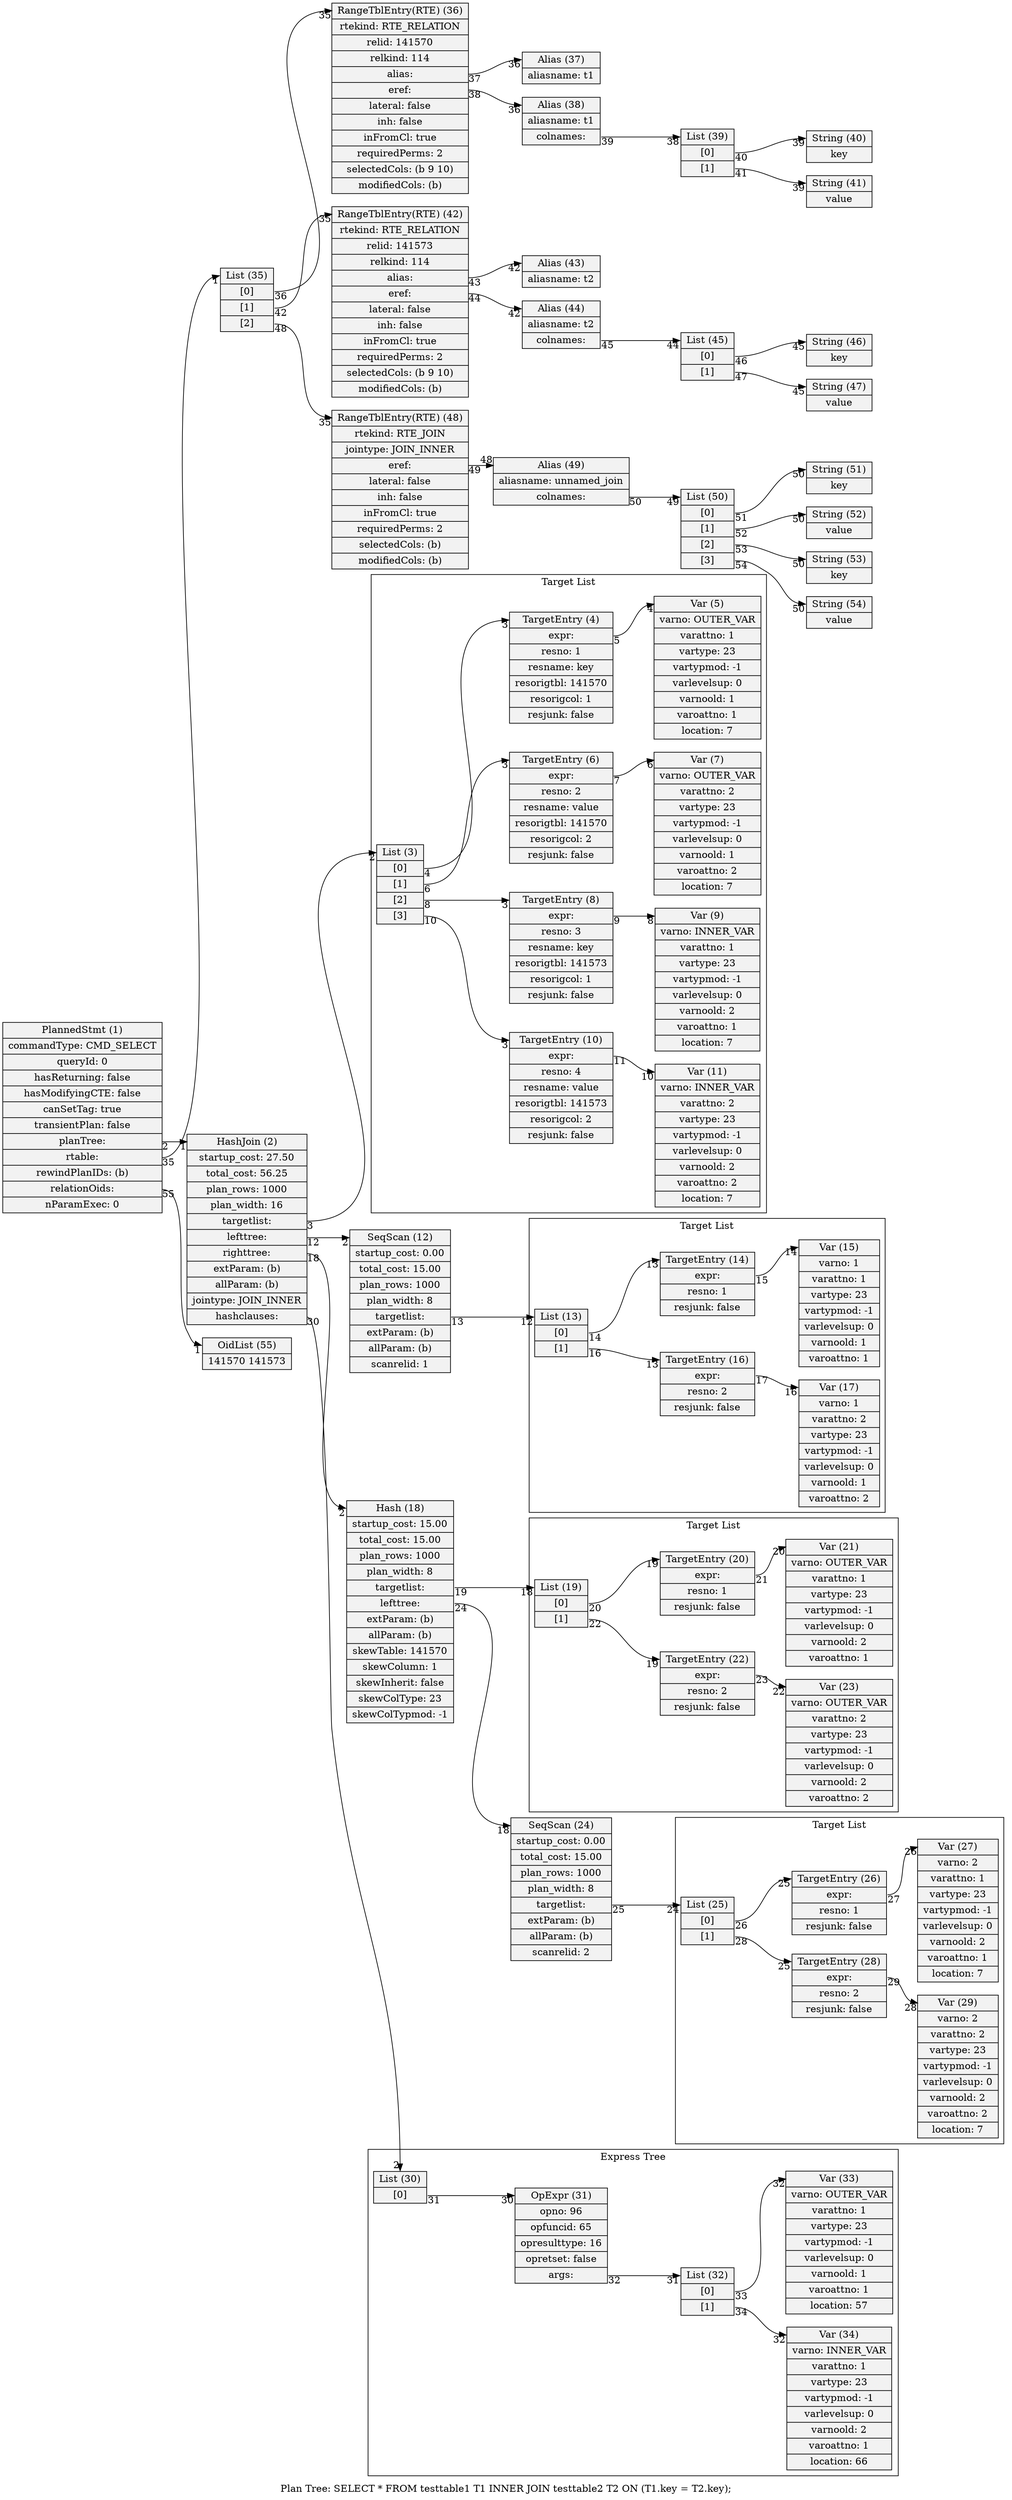 digraph {
graph [rankdir = "LR", label = "Plan Tree: SELECT * FROM testtable1 T1 INNER JOIN testtable2 T2 ON (T1.key = T2.key);"]
node  [shape=record,style=filled,fillcolor=gray95]
edge  [arrowtail=empty]
37[label = "<head> Alias (37)|aliasname: t1"]
43[label = "<head> Alias (43)|aliasname: t2"]
38[label = "<head> Alias (38)|aliasname: t1|<colnames> colnames: "]
40[label = "<head> String (40)|key"]
39[label = "<head> List (39)|<1> [0]|<2> [1]"]
41[label = "<head> String (41)|value"]
44[label = "<head> Alias (44)|aliasname: t2|<colnames> colnames: "]
46[label = "<head> String (46)|key"]
45[label = "<head> List (45)|<1> [0]|<2> [1]"]
47[label = "<head> String (47)|value"]
51[label = "<head> String (51)|key"]
52[label = "<head> String (52)|value"]
53[label = "<head> String (53)|key"]
54[label = "<head> String (54)|value"]
49[label = "<head> Alias (49)|aliasname: unnamed_join|<colnames> colnames: "]
50[label = "<head> List (50)|<1> [0]|<2> [1]|<3> [2]|<4> [3]"]
12[label = "<head> SeqScan (12)|startup_cost: 0.00|total_cost: 15.00|plan_rows: 1000|plan_width: 8|<targetlist> targetlist: |extParam: (b)|allParam: (b)|scanrelid: 1"]
24[label = "<head> SeqScan (24)|startup_cost: 0.00|total_cost: 15.00|plan_rows: 1000|plan_width: 8|<targetlist> targetlist: |extParam: (b)|allParam: (b)|scanrelid: 2"]
18[label = "<head> Hash (18)|startup_cost: 15.00|total_cost: 15.00|plan_rows: 1000|plan_width: 8|<targetlist> targetlist: |<lefttree> lefttree: |extParam: (b)|allParam: (b)|skewTable: 141570|skewColumn: 1|skewInherit: false|skewColType: 23|skewColTypmod: -1"]
2[label = "<head> HashJoin (2)|startup_cost: 27.50|total_cost: 56.25|plan_rows: 1000|plan_width: 16|<targetlist> targetlist: |<lefttree> lefttree: |<righttree> righttree: |extParam: (b)|allParam: (b)|jointype: JOIN_INNER|<hashclauses> hashclauses: "]
36[label = "<head> RangeTblEntry(RTE) (36)|rtekind: RTE_RELATION|relid: 141570|relkind: 114|<alias> alias: |<eref> eref: |lateral: false|inh: false|inFromCl: true|requiredPerms: 2|selectedCols: (b 9 10)|modifiedCols: (b)"]
35[label = "<head> List (35)|<1> [0]|<2> [1]|<3> [2]"]
55[label = "<head> OidList (55)|141570 141573 "]
42[label = "<head> RangeTblEntry(RTE) (42)|rtekind: RTE_RELATION|relid: 141573|relkind: 114|<alias> alias: |<eref> eref: |lateral: false|inh: false|inFromCl: true|requiredPerms: 2|selectedCols: (b 9 10)|modifiedCols: (b)"]
48[label = "<head> RangeTblEntry(RTE) (48)|rtekind: RTE_JOIN|jointype: JOIN_INNER|<eref> eref: |lateral: false|inh: false|inFromCl: true|requiredPerms: 2|selectedCols: (b)|modifiedCols: (b)"]
1[label = "<head> PlannedStmt (1)|commandType: CMD_SELECT|queryId: 0|hasReturning: false|hasModifyingCTE: false|canSetTag: true|transientPlan: false|<planTree> planTree: |<rtable> rtable: |rewindPlanIDs: (b)|<relationOids> relationOids: |nParamExec: 0"]

38:colnames -> 39:head [headlabel = "38", taillabel = "39"]
39:1 -> 40:head [headlabel = "39", taillabel = "40"]
39:2 -> 41:head [headlabel = "39", taillabel = "41"]
44:colnames -> 45:head [headlabel = "44", taillabel = "45"]
45:1 -> 46:head [headlabel = "45", taillabel = "46"]
45:2 -> 47:head [headlabel = "45", taillabel = "47"]
49:colnames -> 50:head [headlabel = "49", taillabel = "50"]
50:1 -> 51:head [headlabel = "50", taillabel = "51"]
50:2 -> 52:head [headlabel = "50", taillabel = "52"]
50:3 -> 53:head [headlabel = "50", taillabel = "53"]
50:4 -> 54:head [headlabel = "50", taillabel = "54"]
12:targetlist -> 13:head [headlabel = "12", taillabel = "13"]
24:targetlist -> 25:head [headlabel = "24", taillabel = "25"]
18:lefttree -> 24:head [headlabel = "18", taillabel = "24"]
18:targetlist -> 19:head [headlabel = "18", taillabel = "19"]
2:lefttree -> 12:head [headlabel = "2", taillabel = "12"]
2:righttree -> 18:head [headlabel = "2", taillabel = "18"]
2:targetlist -> 3:head [headlabel = "2", taillabel = "3"]
2:hashclauses -> 30:head [headlabel = "2", taillabel = "30"]
36:alias -> 37:head [headlabel = "36", taillabel = "37"]
36:eref -> 38:head [headlabel = "36", taillabel = "38"]
35:1 -> 36:head [headlabel = "35", taillabel = "36"]
35:2 -> 42:head [headlabel = "35", taillabel = "42"]
35:3 -> 48:head [headlabel = "35", taillabel = "48"]
42:alias -> 43:head [headlabel = "42", taillabel = "43"]
42:eref -> 44:head [headlabel = "42", taillabel = "44"]
48:eref -> 49:head [headlabel = "48", taillabel = "49"]
1:planTree -> 2:head [headlabel = "1", taillabel = "2"]
1:rtable -> 35:head [headlabel = "1", taillabel = "35"]
1:relationOids -> 55:head [headlabel = "1", taillabel = "55"]

subgraph cluster_0 {
	label = "Target List";
	15[label = "<head> Var (15)|varno: 1|varattno: 1|vartype: 23|vartypmod: -1|varlevelsup: 0|varnoold: 1|varoattno: 1"]
	14[label = "<head> TargetEntry (14)|<expr> expr: |resno: 1|resjunk: false"]
	13[label = "<head> List (13)|<1> [0]|<2> [1]"]
	17[label = "<head> Var (17)|varno: 1|varattno: 2|vartype: 23|vartypmod: -1|varlevelsup: 0|varnoold: 1|varoattno: 2"]
	16[label = "<head> TargetEntry (16)|<expr> expr: |resno: 2|resjunk: false"]

	14:expr -> 15:head [headlabel = "14", taillabel = "15"]
	13:1 -> 14:head [headlabel = "13", taillabel = "14"]
	13:2 -> 16:head [headlabel = "13", taillabel = "16"]
	16:expr -> 17:head [headlabel = "16", taillabel = "17"]
}

subgraph cluster_1 {
	label = "Target List";
	27[label = "<head> Var (27)|varno: 2|varattno: 1|vartype: 23|vartypmod: -1|varlevelsup: 0|varnoold: 2|varoattno: 1|location: 7"]
	26[label = "<head> TargetEntry (26)|<expr> expr: |resno: 1|resjunk: false"]
	25[label = "<head> List (25)|<1> [0]|<2> [1]"]
	29[label = "<head> Var (29)|varno: 2|varattno: 2|vartype: 23|vartypmod: -1|varlevelsup: 0|varnoold: 2|varoattno: 2|location: 7"]
	28[label = "<head> TargetEntry (28)|<expr> expr: |resno: 2|resjunk: false"]

	26:expr -> 27:head [headlabel = "26", taillabel = "27"]
	25:1 -> 26:head [headlabel = "25", taillabel = "26"]
	25:2 -> 28:head [headlabel = "25", taillabel = "28"]
	28:expr -> 29:head [headlabel = "28", taillabel = "29"]
}

subgraph cluster_2 {
	label = "Target List";
	19[label = "<head> List (19)|<1> [0]|<2> [1]"]
	21[label = "<head> Var (21)|varno: OUTER_VAR|varattno: 1|vartype: 23|vartypmod: -1|varlevelsup: 0|varnoold: 2|varoattno: 1"]
	20[label = "<head> TargetEntry (20)|<expr> expr: |resno: 1|resjunk: false"]
	23[label = "<head> Var (23)|varno: OUTER_VAR|varattno: 2|vartype: 23|vartypmod: -1|varlevelsup: 0|varnoold: 2|varoattno: 2"]
	22[label = "<head> TargetEntry (22)|<expr> expr: |resno: 2|resjunk: false"]

	19:1 -> 20:head [headlabel = "19", taillabel = "20"]
	19:2 -> 22:head [headlabel = "19", taillabel = "22"]
	20:expr -> 21:head [headlabel = "20", taillabel = "21"]
	22:expr -> 23:head [headlabel = "22", taillabel = "23"]
}

subgraph cluster_3 {
	label = "Target List";
	4[label = "<head> TargetEntry (4)|<expr> expr: |resno: 1|resname: key|resorigtbl: 141570|resorigcol: 1|resjunk: false"]
	5[label = "<head> Var (5)|varno: OUTER_VAR|varattno: 1|vartype: 23|vartypmod: -1|varlevelsup: 0|varnoold: 1|varoattno: 1|location: 7"]
	3[label = "<head> List (3)|<1> [0]|<2> [1]|<3> [2]|<4> [3]"]
	6[label = "<head> TargetEntry (6)|<expr> expr: |resno: 2|resname: value|resorigtbl: 141570|resorigcol: 2|resjunk: false"]
	7[label = "<head> Var (7)|varno: OUTER_VAR|varattno: 2|vartype: 23|vartypmod: -1|varlevelsup: 0|varnoold: 1|varoattno: 2|location: 7"]
	8[label = "<head> TargetEntry (8)|<expr> expr: |resno: 3|resname: key|resorigtbl: 141573|resorigcol: 1|resjunk: false"]
	9[label = "<head> Var (9)|varno: INNER_VAR|varattno: 1|vartype: 23|vartypmod: -1|varlevelsup: 0|varnoold: 2|varoattno: 1|location: 7"]
	10[label = "<head> TargetEntry (10)|<expr> expr: |resno: 4|resname: value|resorigtbl: 141573|resorigcol: 2|resjunk: false"]
	11[label = "<head> Var (11)|varno: INNER_VAR|varattno: 2|vartype: 23|vartypmod: -1|varlevelsup: 0|varnoold: 2|varoattno: 2|location: 7"]

	4:expr -> 5:head [headlabel = "4", taillabel = "5"]
	3:1 -> 4:head [headlabel = "3", taillabel = "4"]
	3:2 -> 6:head [headlabel = "3", taillabel = "6"]
	3:3 -> 8:head [headlabel = "3", taillabel = "8"]
	3:4 -> 10:head [headlabel = "3", taillabel = "10"]
	6:expr -> 7:head [headlabel = "6", taillabel = "7"]
	8:expr -> 9:head [headlabel = "8", taillabel = "9"]
	10:expr -> 11:head [headlabel = "10", taillabel = "11"]
}

subgraph cluster_4 {
	label = "Express Tree";
	31[label = "<head> OpExpr (31)|opno: 96|opfuncid: 65|opresulttype: 16|opretset: false|<args> args: "]
	33[label = "<head> Var (33)|varno: OUTER_VAR|varattno: 1|vartype: 23|vartypmod: -1|varlevelsup: 0|varnoold: 1|varoattno: 1|location: 57"]
	32[label = "<head> List (32)|<1> [0]|<2> [1]"]
	34[label = "<head> Var (34)|varno: INNER_VAR|varattno: 1|vartype: 23|vartypmod: -1|varlevelsup: 0|varnoold: 2|varoattno: 1|location: 66"]
	30[label = "<head> List (30)|<1> [0]"]

	31:args -> 32:head [headlabel = "31", taillabel = "32"]
	32:1 -> 33:head [headlabel = "32", taillabel = "33"]
	32:2 -> 34:head [headlabel = "32", taillabel = "34"]
	30:1 -> 31:head [headlabel = "30", taillabel = "31"]
}

}

